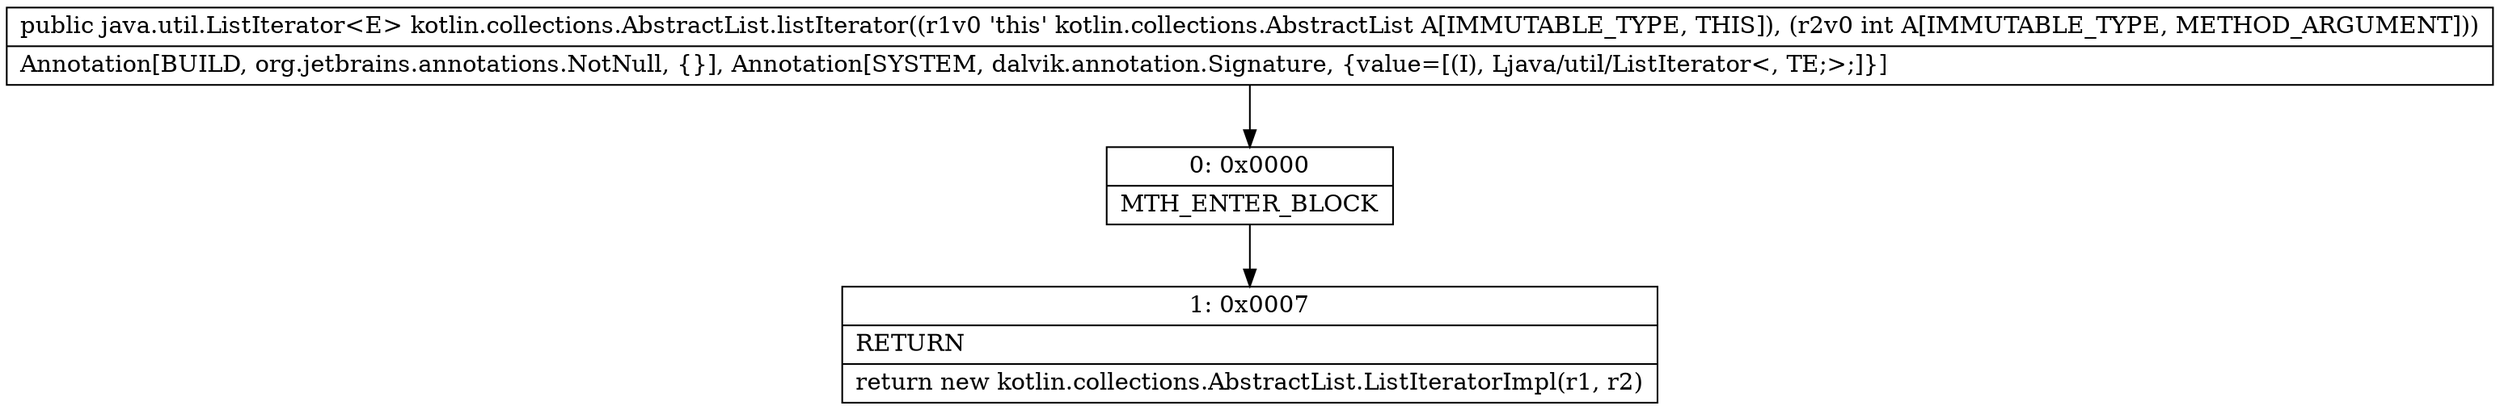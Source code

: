 digraph "CFG forkotlin.collections.AbstractList.listIterator(I)Ljava\/util\/ListIterator;" {
Node_0 [shape=record,label="{0\:\ 0x0000|MTH_ENTER_BLOCK\l}"];
Node_1 [shape=record,label="{1\:\ 0x0007|RETURN\l|return new kotlin.collections.AbstractList.ListIteratorImpl(r1, r2)\l}"];
MethodNode[shape=record,label="{public java.util.ListIterator\<E\> kotlin.collections.AbstractList.listIterator((r1v0 'this' kotlin.collections.AbstractList A[IMMUTABLE_TYPE, THIS]), (r2v0 int A[IMMUTABLE_TYPE, METHOD_ARGUMENT]))  | Annotation[BUILD, org.jetbrains.annotations.NotNull, \{\}], Annotation[SYSTEM, dalvik.annotation.Signature, \{value=[(I), Ljava\/util\/ListIterator\<, TE;\>;]\}]\l}"];
MethodNode -> Node_0;
Node_0 -> Node_1;
}

